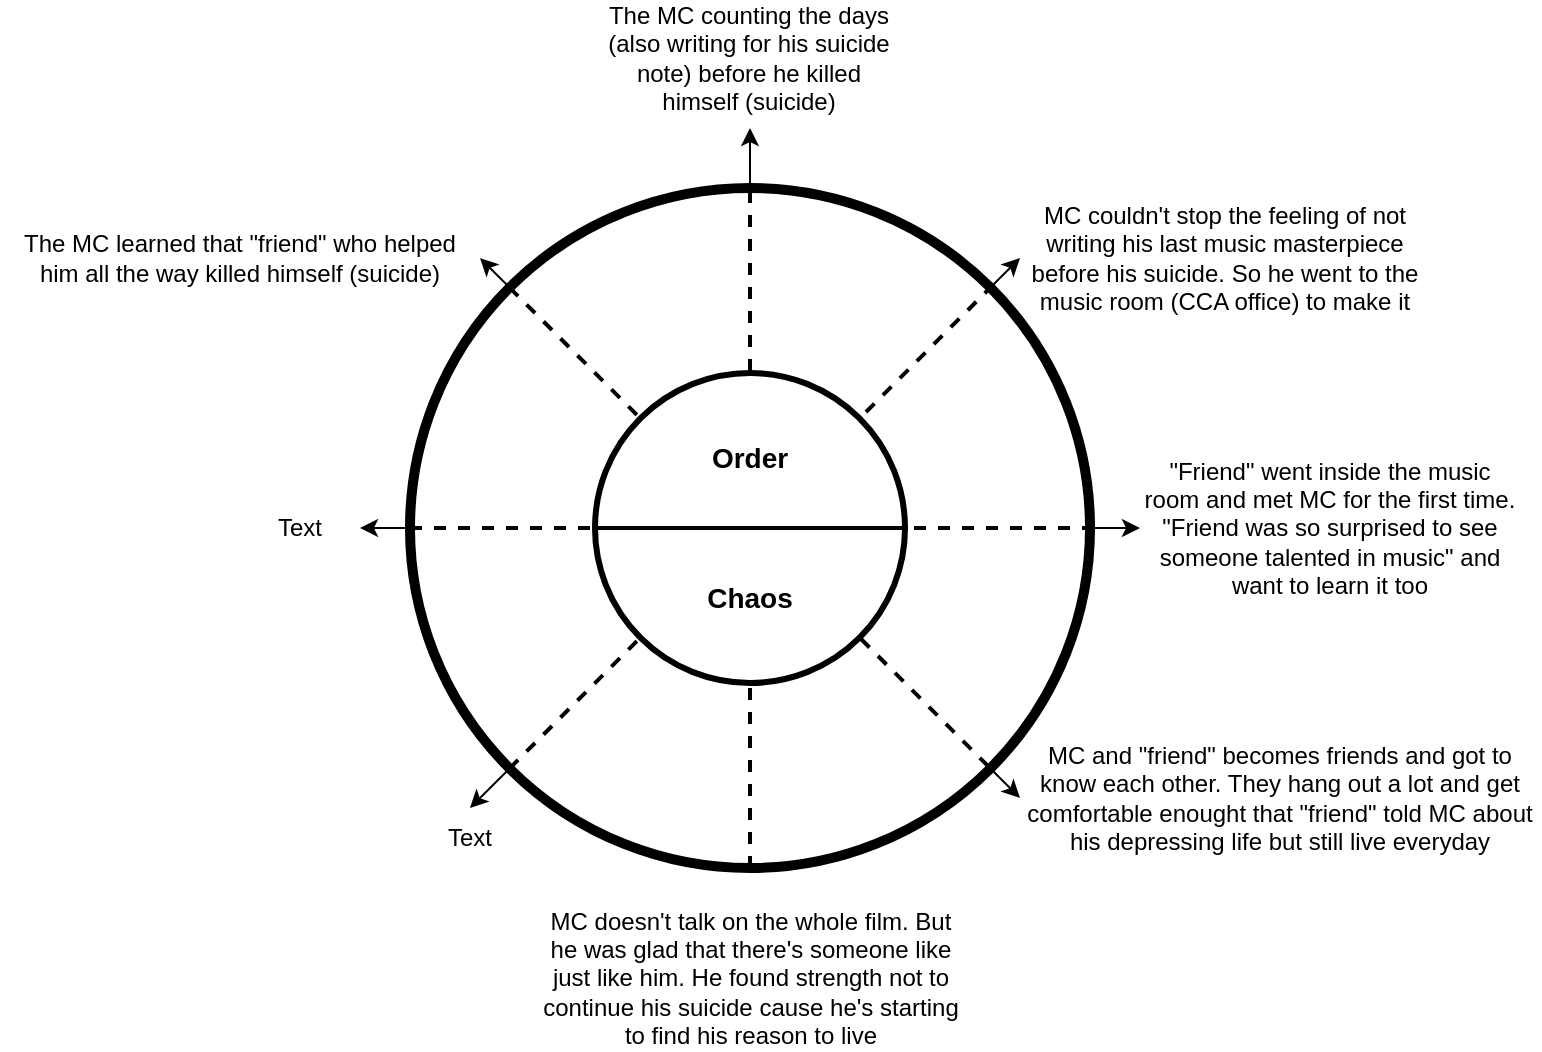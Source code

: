 <mxfile version="23.1.2" type="github">
  <diagram name="Page-1" id="F6FvMuk_GGfBqWFGp6J_">
    <mxGraphModel dx="607" dy="323" grid="1" gridSize="10" guides="1" tooltips="1" connect="1" arrows="1" fold="1" page="1" pageScale="1" pageWidth="850" pageHeight="1100" math="0" shadow="0">
      <root>
        <mxCell id="0" />
        <mxCell id="1" parent="0" />
        <mxCell id="w_lx0QqISuTyVwa-e9GD-73" style="edgeStyle=orthogonalEdgeStyle;rounded=0;orthogonalLoop=1;jettySize=auto;html=1;" edge="1" parent="1" source="w_lx0QqISuTyVwa-e9GD-1">
          <mxGeometry relative="1" as="geometry">
            <mxPoint x="425" y="350" as="targetPoint" />
          </mxGeometry>
        </mxCell>
        <mxCell id="w_lx0QqISuTyVwa-e9GD-1" value="" style="ellipse;whiteSpace=wrap;html=1;aspect=fixed;strokeWidth=5;" vertex="1" parent="1">
          <mxGeometry x="255" y="380" width="340" height="340" as="geometry" />
        </mxCell>
        <mxCell id="w_lx0QqISuTyVwa-e9GD-21" value="" style="endArrow=none;html=1;rounded=0;entryX=0.5;entryY=0;entryDx=0;entryDy=0;exitX=0.5;exitY=1;exitDx=0;exitDy=0;dashed=1;strokeWidth=2;" edge="1" parent="1" source="w_lx0QqISuTyVwa-e9GD-25" target="w_lx0QqISuTyVwa-e9GD-1">
          <mxGeometry width="50" height="50" relative="1" as="geometry">
            <mxPoint x="445" y="630" as="sourcePoint" />
            <mxPoint x="495" y="580" as="targetPoint" />
          </mxGeometry>
        </mxCell>
        <mxCell id="w_lx0QqISuTyVwa-e9GD-22" value="" style="endArrow=none;html=1;rounded=0;entryX=1;entryY=0.5;entryDx=0;entryDy=0;exitX=0;exitY=0.5;exitDx=0;exitDy=0;dashed=1;strokeWidth=2;" edge="1" parent="1" source="w_lx0QqISuTyVwa-e9GD-1" target="w_lx0QqISuTyVwa-e9GD-1">
          <mxGeometry width="50" height="50" relative="1" as="geometry">
            <mxPoint x="435" y="730" as="sourcePoint" />
            <mxPoint x="435" y="390" as="targetPoint" />
          </mxGeometry>
        </mxCell>
        <mxCell id="w_lx0QqISuTyVwa-e9GD-23" value="" style="endArrow=none;html=1;rounded=0;entryX=1;entryY=0;entryDx=0;entryDy=0;exitX=0;exitY=1;exitDx=0;exitDy=0;dashed=1;strokeWidth=2;" edge="1" parent="1" source="w_lx0QqISuTyVwa-e9GD-1" target="w_lx0QqISuTyVwa-e9GD-1">
          <mxGeometry width="50" height="50" relative="1" as="geometry">
            <mxPoint x="265" y="560" as="sourcePoint" />
            <mxPoint x="605" y="560" as="targetPoint" />
          </mxGeometry>
        </mxCell>
        <mxCell id="w_lx0QqISuTyVwa-e9GD-24" value="" style="endArrow=none;html=1;rounded=0;entryX=1;entryY=1;entryDx=0;entryDy=0;exitX=0;exitY=0;exitDx=0;exitDy=0;dashed=1;strokeWidth=2;" edge="1" parent="1" source="w_lx0QqISuTyVwa-e9GD-25" target="w_lx0QqISuTyVwa-e9GD-1">
          <mxGeometry width="50" height="50" relative="1" as="geometry">
            <mxPoint x="315" y="680" as="sourcePoint" />
            <mxPoint x="555" y="440" as="targetPoint" />
          </mxGeometry>
        </mxCell>
        <mxCell id="w_lx0QqISuTyVwa-e9GD-26" value="" style="endArrow=none;html=1;rounded=0;entryX=0.5;entryY=0;entryDx=0;entryDy=0;exitX=0.5;exitY=1;exitDx=0;exitDy=0;dashed=1;strokeWidth=2;" edge="1" parent="1" source="w_lx0QqISuTyVwa-e9GD-1" target="w_lx0QqISuTyVwa-e9GD-25">
          <mxGeometry width="50" height="50" relative="1" as="geometry">
            <mxPoint x="425" y="720" as="sourcePoint" />
            <mxPoint x="425" y="380" as="targetPoint" />
          </mxGeometry>
        </mxCell>
        <mxCell id="w_lx0QqISuTyVwa-e9GD-27" value="" style="endArrow=none;html=1;rounded=0;entryX=1;entryY=1;entryDx=0;entryDy=0;exitX=0;exitY=0;exitDx=0;exitDy=0;dashed=1;strokeWidth=2;" edge="1" parent="1" source="w_lx0QqISuTyVwa-e9GD-1" target="w_lx0QqISuTyVwa-e9GD-25">
          <mxGeometry width="50" height="50" relative="1" as="geometry">
            <mxPoint x="305" y="430" as="sourcePoint" />
            <mxPoint x="545" y="670" as="targetPoint" />
          </mxGeometry>
        </mxCell>
        <mxCell id="w_lx0QqISuTyVwa-e9GD-25" value="" style="ellipse;whiteSpace=wrap;html=1;aspect=fixed;strokeWidth=3;" vertex="1" parent="1">
          <mxGeometry x="347.5" y="472.5" width="155" height="155" as="geometry" />
        </mxCell>
        <mxCell id="w_lx0QqISuTyVwa-e9GD-28" value="" style="endArrow=none;html=1;rounded=0;exitX=0;exitY=0.5;exitDx=0;exitDy=0;entryX=1;entryY=0.5;entryDx=0;entryDy=0;strokeWidth=2;" edge="1" parent="1" source="w_lx0QqISuTyVwa-e9GD-25" target="w_lx0QqISuTyVwa-e9GD-25">
          <mxGeometry width="50" height="50" relative="1" as="geometry">
            <mxPoint x="475" y="570" as="sourcePoint" />
            <mxPoint x="525" y="520" as="targetPoint" />
          </mxGeometry>
        </mxCell>
        <mxCell id="w_lx0QqISuTyVwa-e9GD-31" value="&lt;font style=&quot;font-size: 14px;&quot;&gt;&lt;b&gt;Order&lt;/b&gt;&lt;/font&gt;" style="text;html=1;strokeColor=none;fillColor=none;align=center;verticalAlign=middle;whiteSpace=wrap;rounded=0;" vertex="1" parent="1">
          <mxGeometry x="395" y="500" width="60" height="30" as="geometry" />
        </mxCell>
        <mxCell id="w_lx0QqISuTyVwa-e9GD-32" value="&lt;font style=&quot;font-size: 14px;&quot;&gt;&lt;b&gt;Chaos&lt;/b&gt;&lt;/font&gt;" style="text;html=1;strokeColor=none;fillColor=none;align=center;verticalAlign=middle;whiteSpace=wrap;rounded=0;" vertex="1" parent="1">
          <mxGeometry x="395" y="570" width="60" height="30" as="geometry" />
        </mxCell>
        <mxCell id="w_lx0QqISuTyVwa-e9GD-51" value="MC couldn&#39;t stop the feeling of not writing his last music masterpiece before his suicide. So he went to the music room (CCA office) to make it" style="text;html=1;strokeColor=none;fillColor=none;align=center;verticalAlign=middle;whiteSpace=wrap;rounded=0;" vertex="1" parent="1">
          <mxGeometry x="560" y="400" width="205" height="30" as="geometry" />
        </mxCell>
        <mxCell id="w_lx0QqISuTyVwa-e9GD-44" value="The MC counting the days (also writing for his suicide note) before he killed himself (suicide)" style="text;html=1;strokeColor=none;fillColor=none;align=center;verticalAlign=middle;whiteSpace=wrap;rounded=0;" vertex="1" parent="1">
          <mxGeometry x="347" y="300" width="155" height="30" as="geometry" />
        </mxCell>
        <mxCell id="w_lx0QqISuTyVwa-e9GD-53" value="&quot;Friend&quot; went inside the music room and met MC for the first time. &quot;Friend was so surprised to see someone talented in music&quot; and want to learn it too" style="text;html=1;strokeColor=none;fillColor=none;align=center;verticalAlign=middle;whiteSpace=wrap;rounded=0;" vertex="1" parent="1">
          <mxGeometry x="620" y="535" width="190" height="30" as="geometry" />
        </mxCell>
        <mxCell id="w_lx0QqISuTyVwa-e9GD-54" value="" style="endArrow=classic;html=1;rounded=0;entryX=0;entryY=0.5;entryDx=0;entryDy=0;exitX=1;exitY=0.5;exitDx=0;exitDy=0;" edge="1" parent="1" source="w_lx0QqISuTyVwa-e9GD-1" target="w_lx0QqISuTyVwa-e9GD-53">
          <mxGeometry width="50" height="50" relative="1" as="geometry">
            <mxPoint x="590" y="580" as="sourcePoint" />
            <mxPoint x="640" y="530" as="targetPoint" />
          </mxGeometry>
        </mxCell>
        <mxCell id="w_lx0QqISuTyVwa-e9GD-55" value="MC and &quot;friend&quot; becomes friends and got to know each other. They hang out a lot and get comfortable enought that &quot;friend&quot; told MC about his depressing life but still live everyday" style="text;html=1;strokeColor=none;fillColor=none;align=center;verticalAlign=middle;whiteSpace=wrap;rounded=0;" vertex="1" parent="1">
          <mxGeometry x="560" y="670" width="260" height="30" as="geometry" />
        </mxCell>
        <mxCell id="w_lx0QqISuTyVwa-e9GD-56" value="" style="endArrow=classic;html=1;rounded=0;entryX=0;entryY=0.5;entryDx=0;entryDy=0;exitX=1;exitY=1;exitDx=0;exitDy=0;" edge="1" parent="1" source="w_lx0QqISuTyVwa-e9GD-1" target="w_lx0QqISuTyVwa-e9GD-55">
          <mxGeometry width="50" height="50" relative="1" as="geometry">
            <mxPoint x="580" y="690" as="sourcePoint" />
            <mxPoint x="630" y="640" as="targetPoint" />
          </mxGeometry>
        </mxCell>
        <mxCell id="w_lx0QqISuTyVwa-e9GD-57" value="MC doesn&#39;t talk on the whole film. But he was glad that there&#39;s someone like just like him. He found strength not to continue his suicide cause he&#39;s starting to find his reason to live&lt;br&gt;" style="text;html=1;strokeColor=none;fillColor=none;align=center;verticalAlign=middle;whiteSpace=wrap;rounded=0;" vertex="1" parent="1">
          <mxGeometry x="318" y="760" width="215" height="30" as="geometry" />
        </mxCell>
        <mxCell id="w_lx0QqISuTyVwa-e9GD-59" value="Text" style="text;html=1;strokeColor=none;fillColor=none;align=center;verticalAlign=middle;whiteSpace=wrap;rounded=0;" vertex="1" parent="1">
          <mxGeometry x="255" y="690" width="60" height="30" as="geometry" />
        </mxCell>
        <mxCell id="w_lx0QqISuTyVwa-e9GD-60" value="" style="endArrow=classic;html=1;rounded=0;entryX=0.5;entryY=0;entryDx=0;entryDy=0;exitX=0;exitY=1;exitDx=0;exitDy=0;" edge="1" parent="1" source="w_lx0QqISuTyVwa-e9GD-1" target="w_lx0QqISuTyVwa-e9GD-59">
          <mxGeometry width="50" height="50" relative="1" as="geometry">
            <mxPoint x="290" y="720" as="sourcePoint" />
            <mxPoint x="340" y="670" as="targetPoint" />
          </mxGeometry>
        </mxCell>
        <mxCell id="w_lx0QqISuTyVwa-e9GD-61" value="Text" style="text;html=1;strokeColor=none;fillColor=none;align=center;verticalAlign=middle;whiteSpace=wrap;rounded=0;" vertex="1" parent="1">
          <mxGeometry x="170" y="535" width="60" height="30" as="geometry" />
        </mxCell>
        <mxCell id="w_lx0QqISuTyVwa-e9GD-62" value="" style="endArrow=classic;html=1;rounded=0;entryX=1;entryY=0.5;entryDx=0;entryDy=0;exitX=0;exitY=0.5;exitDx=0;exitDy=0;" edge="1" parent="1" source="w_lx0QqISuTyVwa-e9GD-1" target="w_lx0QqISuTyVwa-e9GD-61">
          <mxGeometry width="50" height="50" relative="1" as="geometry">
            <mxPoint x="290" y="540" as="sourcePoint" />
            <mxPoint x="340" y="490" as="targetPoint" />
          </mxGeometry>
        </mxCell>
        <mxCell id="w_lx0QqISuTyVwa-e9GD-64" value="The MC learned that &quot;friend&quot; who helped him all the way killed himself (suicide)" style="text;html=1;strokeColor=none;fillColor=none;align=center;verticalAlign=middle;whiteSpace=wrap;rounded=0;" vertex="1" parent="1">
          <mxGeometry x="50" y="400" width="240" height="30" as="geometry" />
        </mxCell>
        <mxCell id="w_lx0QqISuTyVwa-e9GD-65" value="" style="endArrow=classic;html=1;rounded=0;entryX=1;entryY=0.5;entryDx=0;entryDy=0;exitX=0;exitY=0;exitDx=0;exitDy=0;" edge="1" parent="1" source="w_lx0QqISuTyVwa-e9GD-1" target="w_lx0QqISuTyVwa-e9GD-64">
          <mxGeometry width="50" height="50" relative="1" as="geometry">
            <mxPoint x="240" y="460" as="sourcePoint" />
            <mxPoint x="290" y="410" as="targetPoint" />
          </mxGeometry>
        </mxCell>
        <mxCell id="w_lx0QqISuTyVwa-e9GD-74" value="" style="endArrow=classic;html=1;rounded=0;exitX=1;exitY=0;exitDx=0;exitDy=0;entryX=0;entryY=0.5;entryDx=0;entryDy=0;" edge="1" parent="1" source="w_lx0QqISuTyVwa-e9GD-1" target="w_lx0QqISuTyVwa-e9GD-51">
          <mxGeometry width="50" height="50" relative="1" as="geometry">
            <mxPoint x="500" y="430" as="sourcePoint" />
            <mxPoint x="550" y="380" as="targetPoint" />
          </mxGeometry>
        </mxCell>
      </root>
    </mxGraphModel>
  </diagram>
</mxfile>
